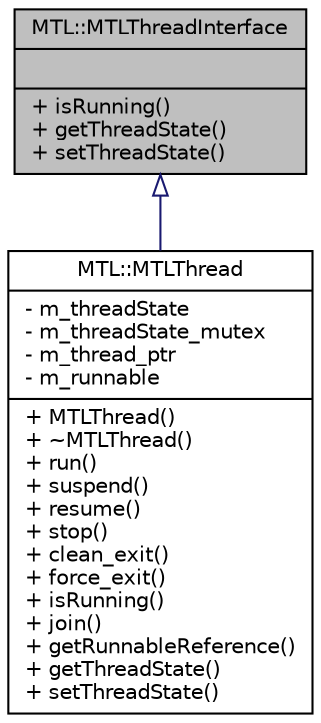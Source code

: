 digraph "MTL::MTLThreadInterface"
{
 // LATEX_PDF_SIZE
  edge [fontname="Helvetica",fontsize="10",labelfontname="Helvetica",labelfontsize="10"];
  node [fontname="Helvetica",fontsize="10",shape=record];
  Node1 [label="{MTL::MTLThreadInterface\n||+ isRunning()\l+ getThreadState()\l+ setThreadState()\l}",height=0.2,width=0.4,color="black", fillcolor="grey75", style="filled", fontcolor="black",tooltip="Class that implements a thread interface."];
  Node1 -> Node2 [dir="back",color="midnightblue",fontsize="10",style="solid",arrowtail="onormal"];
  Node2 [label="{MTL::MTLThread\n|- m_threadState\l- m_threadState_mutex\l- m_thread_ptr\l- m_runnable\l|+ MTLThread()\l+ ~MTLThread()\l+ run()\l+ suspend()\l+ resume()\l+ stop()\l+ clean_exit()\l+ force_exit()\l+ isRunning()\l+ join()\l+ getRunnableReference()\l+ getThreadState()\l+ setThreadState()\l}",height=0.2,width=0.4,color="black", fillcolor="white", style="filled",URL="$dd/df5/classMTL_1_1MTLThread.html",tooltip="Class that implements a thread."];
}
